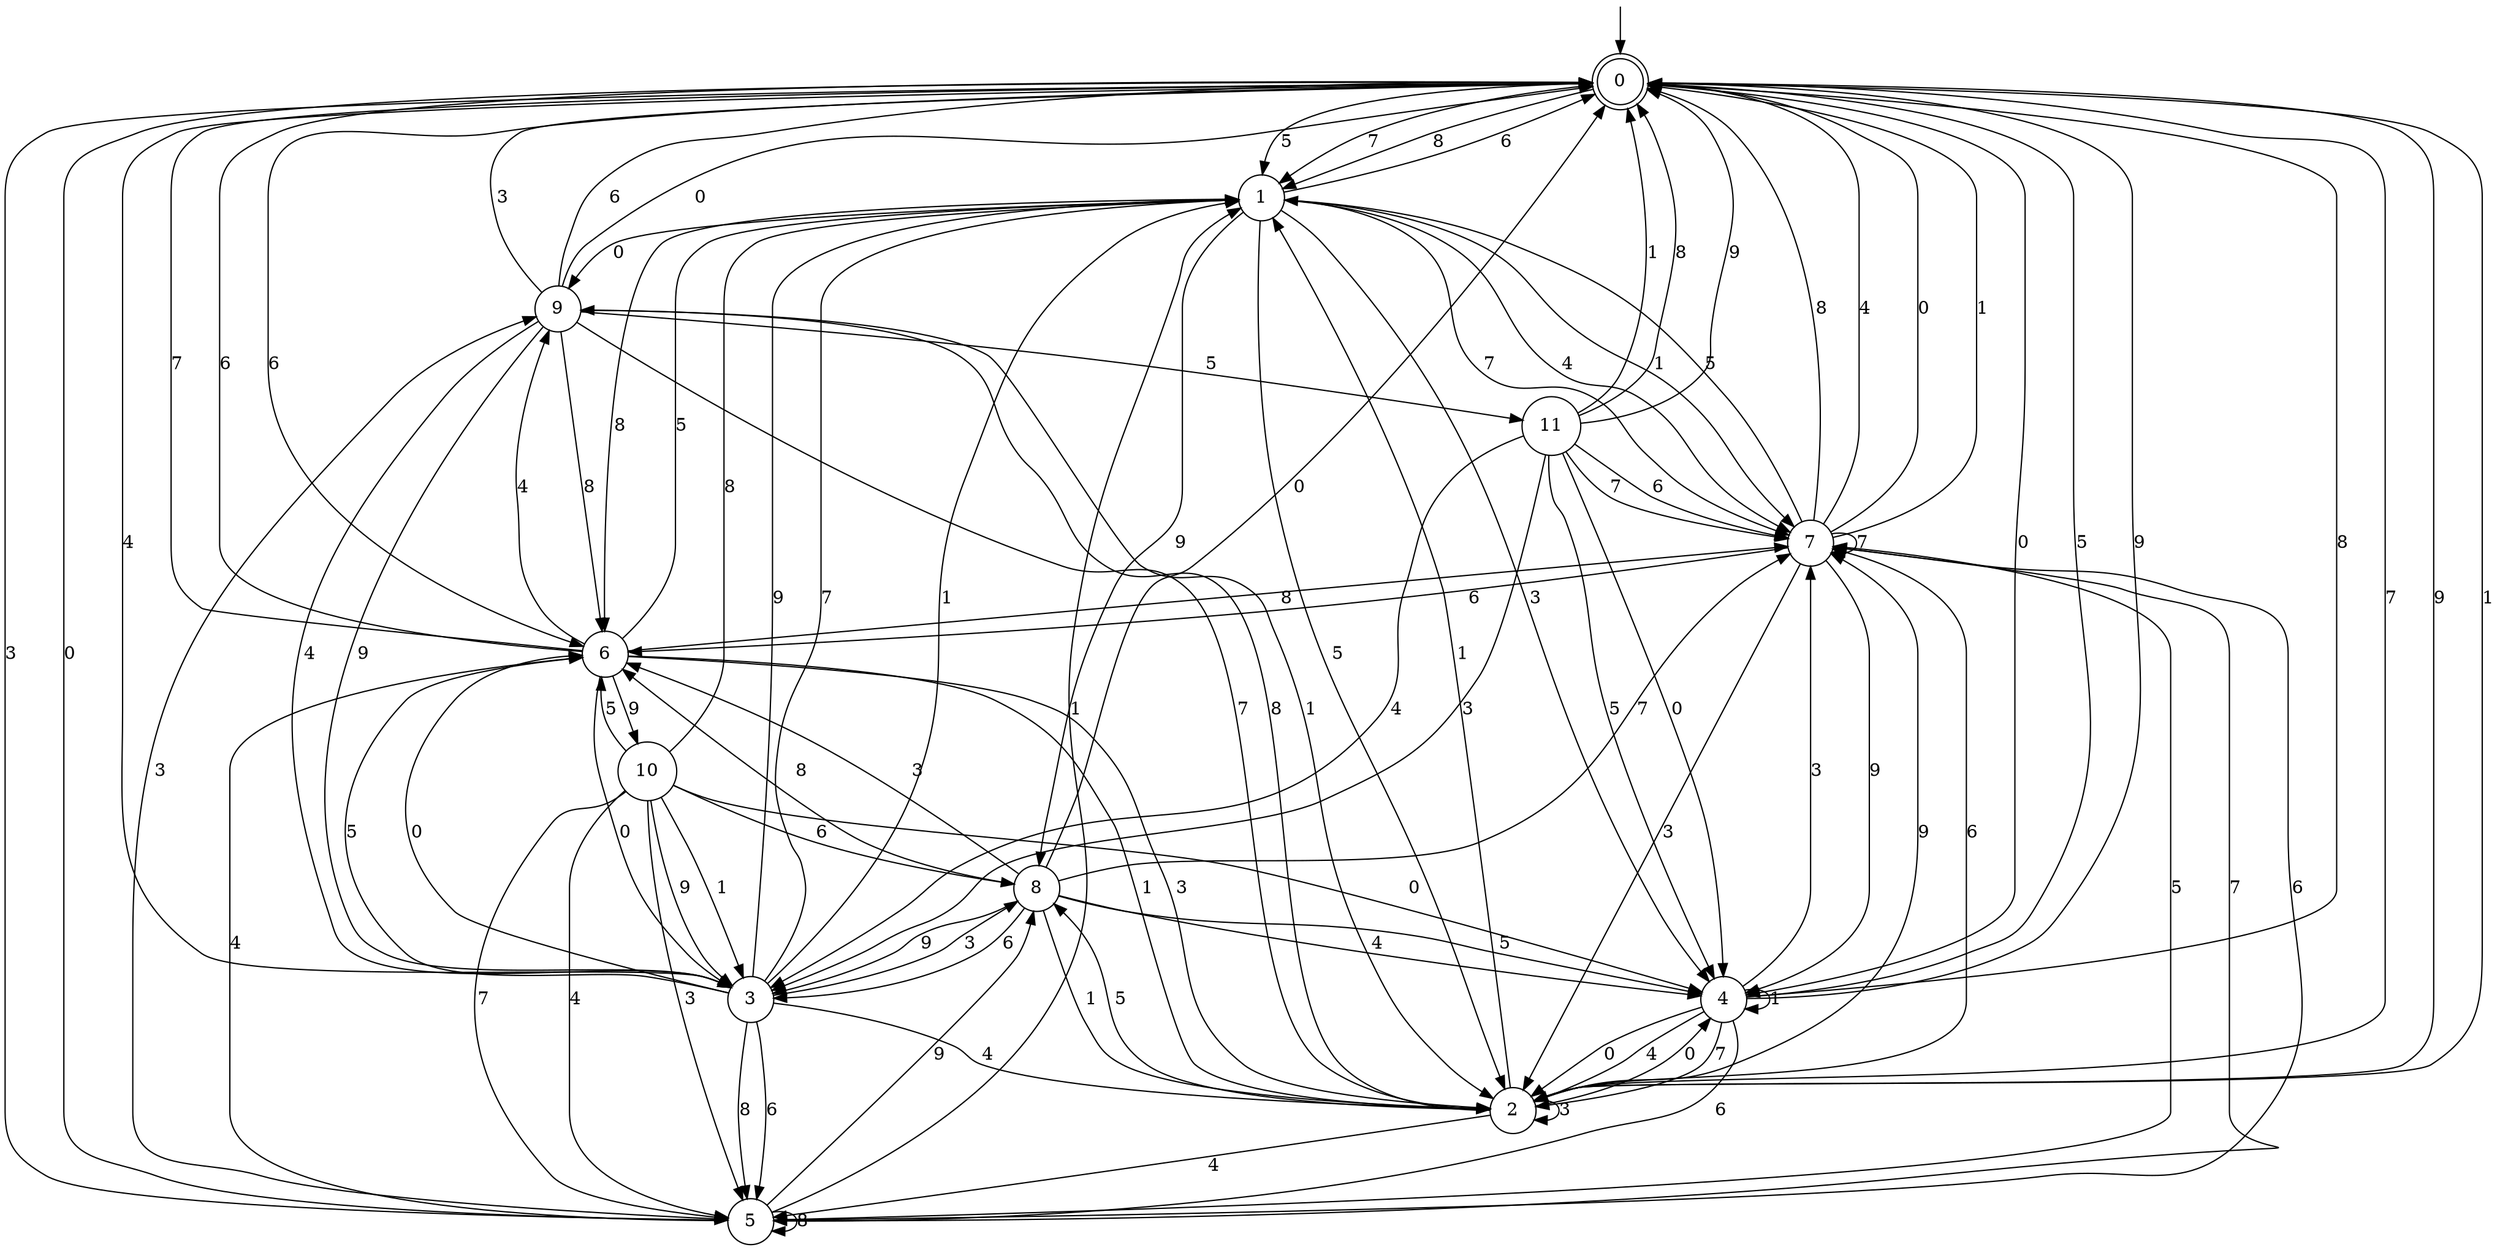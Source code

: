 digraph g {

	s0 [shape="doublecircle" label="0"];
	s1 [shape="circle" label="1"];
	s2 [shape="circle" label="2"];
	s3 [shape="circle" label="3"];
	s4 [shape="circle" label="4"];
	s5 [shape="circle" label="5"];
	s6 [shape="circle" label="6"];
	s7 [shape="circle" label="7"];
	s8 [shape="circle" label="8"];
	s9 [shape="circle" label="9"];
	s10 [shape="circle" label="10"];
	s11 [shape="circle" label="11"];
	s0 -> s1 [label="5"];
	s0 -> s1 [label="7"];
	s0 -> s2 [label="9"];
	s0 -> s3 [label="4"];
	s0 -> s4 [label="0"];
	s0 -> s2 [label="1"];
	s0 -> s1 [label="8"];
	s0 -> s5 [label="3"];
	s0 -> s6 [label="6"];
	s1 -> s2 [label="5"];
	s1 -> s7 [label="7"];
	s1 -> s8 [label="9"];
	s1 -> s7 [label="4"];
	s1 -> s9 [label="0"];
	s1 -> s7 [label="1"];
	s1 -> s6 [label="8"];
	s1 -> s4 [label="3"];
	s1 -> s0 [label="6"];
	s2 -> s8 [label="5"];
	s2 -> s0 [label="7"];
	s2 -> s7 [label="9"];
	s2 -> s5 [label="4"];
	s2 -> s4 [label="0"];
	s2 -> s1 [label="1"];
	s2 -> s9 [label="8"];
	s2 -> s2 [label="3"];
	s2 -> s7 [label="6"];
	s3 -> s6 [label="5"];
	s3 -> s1 [label="7"];
	s3 -> s1 [label="9"];
	s3 -> s2 [label="4"];
	s3 -> s6 [label="0"];
	s3 -> s1 [label="1"];
	s3 -> s5 [label="8"];
	s3 -> s8 [label="3"];
	s3 -> s5 [label="6"];
	s4 -> s0 [label="5"];
	s4 -> s2 [label="7"];
	s4 -> s0 [label="9"];
	s4 -> s2 [label="4"];
	s4 -> s2 [label="0"];
	s4 -> s4 [label="1"];
	s4 -> s0 [label="8"];
	s4 -> s7 [label="3"];
	s4 -> s5 [label="6"];
	s5 -> s7 [label="5"];
	s5 -> s7 [label="7"];
	s5 -> s8 [label="9"];
	s5 -> s6 [label="4"];
	s5 -> s0 [label="0"];
	s5 -> s1 [label="1"];
	s5 -> s5 [label="8"];
	s5 -> s9 [label="3"];
	s5 -> s7 [label="6"];
	s6 -> s1 [label="5"];
	s6 -> s0 [label="7"];
	s6 -> s10 [label="9"];
	s6 -> s9 [label="4"];
	s6 -> s3 [label="0"];
	s6 -> s2 [label="1"];
	s6 -> s7 [label="8"];
	s6 -> s2 [label="3"];
	s6 -> s0 [label="6"];
	s7 -> s1 [label="5"];
	s7 -> s7 [label="7"];
	s7 -> s4 [label="9"];
	s7 -> s0 [label="4"];
	s7 -> s0 [label="0"];
	s7 -> s0 [label="1"];
	s7 -> s0 [label="8"];
	s7 -> s2 [label="3"];
	s7 -> s6 [label="6"];
	s8 -> s4 [label="5"];
	s8 -> s7 [label="7"];
	s8 -> s3 [label="9"];
	s8 -> s4 [label="4"];
	s8 -> s0 [label="0"];
	s8 -> s2 [label="1"];
	s8 -> s6 [label="8"];
	s8 -> s6 [label="3"];
	s8 -> s3 [label="6"];
	s9 -> s11 [label="5"];
	s9 -> s2 [label="7"];
	s9 -> s3 [label="9"];
	s9 -> s3 [label="4"];
	s9 -> s0 [label="0"];
	s9 -> s2 [label="1"];
	s9 -> s6 [label="8"];
	s9 -> s0 [label="3"];
	s9 -> s0 [label="6"];
	s10 -> s6 [label="5"];
	s10 -> s5 [label="7"];
	s10 -> s3 [label="9"];
	s10 -> s5 [label="4"];
	s10 -> s4 [label="0"];
	s10 -> s3 [label="1"];
	s10 -> s1 [label="8"];
	s10 -> s5 [label="3"];
	s10 -> s8 [label="6"];
	s11 -> s4 [label="5"];
	s11 -> s7 [label="7"];
	s11 -> s0 [label="9"];
	s11 -> s3 [label="4"];
	s11 -> s4 [label="0"];
	s11 -> s0 [label="1"];
	s11 -> s0 [label="8"];
	s11 -> s3 [label="3"];
	s11 -> s7 [label="6"];

__start0 [label="" shape="none" width="0" height="0"];
__start0 -> s0;

}
